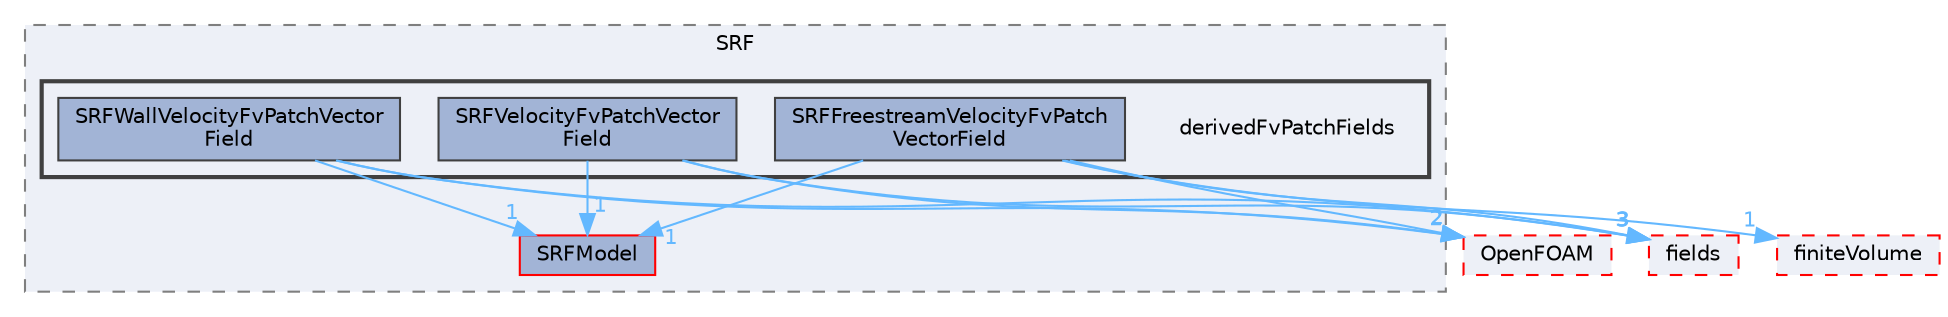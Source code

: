digraph "src/finiteVolume/cfdTools/general/SRF/derivedFvPatchFields"
{
 // LATEX_PDF_SIZE
  bgcolor="transparent";
  edge [fontname=Helvetica,fontsize=10,labelfontname=Helvetica,labelfontsize=10];
  node [fontname=Helvetica,fontsize=10,shape=box,height=0.2,width=0.4];
  compound=true
  subgraph clusterdir_64d089819bb46d4ae7248726dbfc6926 {
    graph [ bgcolor="#edf0f7", pencolor="grey50", label="SRF", fontname=Helvetica,fontsize=10 style="filled,dashed", URL="dir_64d089819bb46d4ae7248726dbfc6926.html",tooltip=""]
  dir_d3c6f5247a3bbdb19cd7c66f286a8e07 [label="SRFModel", fillcolor="#a2b4d6", color="red", style="filled", URL="dir_d3c6f5247a3bbdb19cd7c66f286a8e07.html",tooltip=""];
  subgraph clusterdir_e6c8430525c77a3f3bc12a1936999b76 {
    graph [ bgcolor="#edf0f7", pencolor="grey25", label="", fontname=Helvetica,fontsize=10 style="filled,bold", URL="dir_e6c8430525c77a3f3bc12a1936999b76.html",tooltip=""]
    dir_e6c8430525c77a3f3bc12a1936999b76 [shape=plaintext, label="derivedFvPatchFields"];
  dir_c394d3b91fda2f3b343d15ddbe9d5f1f [label="SRFFreestreamVelocityFvPatch\lVectorField", fillcolor="#a2b4d6", color="grey25", style="filled", URL="dir_c394d3b91fda2f3b343d15ddbe9d5f1f.html",tooltip=""];
  dir_1583588c41ef834382cf4e6ad435ebe2 [label="SRFVelocityFvPatchVector\lField", fillcolor="#a2b4d6", color="grey25", style="filled", URL="dir_1583588c41ef834382cf4e6ad435ebe2.html",tooltip=""];
  dir_121ef1e928bff38cc68746b4d38e5e9e [label="SRFWallVelocityFvPatchVector\lField", fillcolor="#a2b4d6", color="grey25", style="filled", URL="dir_121ef1e928bff38cc68746b4d38e5e9e.html",tooltip=""];
  }
  }
  dir_c5473ff19b20e6ec4dfe5c310b3778a8 [label="OpenFOAM", fillcolor="#edf0f7", color="red", style="filled,dashed", URL="dir_c5473ff19b20e6ec4dfe5c310b3778a8.html",tooltip=""];
  dir_25ab4a83a983f7bb7a38b7f63bb141b7 [label="fields", fillcolor="#edf0f7", color="red", style="filled,dashed", URL="dir_25ab4a83a983f7bb7a38b7f63bb141b7.html",tooltip=""];
  dir_2ea871e4defbdbd60808750cae643c63 [label="finiteVolume", fillcolor="#edf0f7", color="red", style="filled,dashed", URL="dir_2ea871e4defbdbd60808750cae643c63.html",tooltip=""];
  dir_c394d3b91fda2f3b343d15ddbe9d5f1f->dir_25ab4a83a983f7bb7a38b7f63bb141b7 [headlabel="3", labeldistance=1.5 headhref="dir_003732_001332.html" href="dir_003732_001332.html" color="steelblue1" fontcolor="steelblue1"];
  dir_c394d3b91fda2f3b343d15ddbe9d5f1f->dir_2ea871e4defbdbd60808750cae643c63 [headlabel="1", labeldistance=1.5 headhref="dir_003732_001388.html" href="dir_003732_001388.html" color="steelblue1" fontcolor="steelblue1"];
  dir_c394d3b91fda2f3b343d15ddbe9d5f1f->dir_c5473ff19b20e6ec4dfe5c310b3778a8 [headlabel="2", labeldistance=1.5 headhref="dir_003732_002695.html" href="dir_003732_002695.html" color="steelblue1" fontcolor="steelblue1"];
  dir_c394d3b91fda2f3b343d15ddbe9d5f1f->dir_d3c6f5247a3bbdb19cd7c66f286a8e07 [headlabel="1", labeldistance=1.5 headhref="dir_003732_003733.html" href="dir_003732_003733.html" color="steelblue1" fontcolor="steelblue1"];
  dir_1583588c41ef834382cf4e6ad435ebe2->dir_25ab4a83a983f7bb7a38b7f63bb141b7 [headlabel="3", labeldistance=1.5 headhref="dir_003737_001332.html" href="dir_003737_001332.html" color="steelblue1" fontcolor="steelblue1"];
  dir_1583588c41ef834382cf4e6ad435ebe2->dir_c5473ff19b20e6ec4dfe5c310b3778a8 [headlabel="2", labeldistance=1.5 headhref="dir_003737_002695.html" href="dir_003737_002695.html" color="steelblue1" fontcolor="steelblue1"];
  dir_1583588c41ef834382cf4e6ad435ebe2->dir_d3c6f5247a3bbdb19cd7c66f286a8e07 [headlabel="1", labeldistance=1.5 headhref="dir_003737_003733.html" href="dir_003737_003733.html" color="steelblue1" fontcolor="steelblue1"];
  dir_121ef1e928bff38cc68746b4d38e5e9e->dir_25ab4a83a983f7bb7a38b7f63bb141b7 [headlabel="3", labeldistance=1.5 headhref="dir_003738_001332.html" href="dir_003738_001332.html" color="steelblue1" fontcolor="steelblue1"];
  dir_121ef1e928bff38cc68746b4d38e5e9e->dir_c5473ff19b20e6ec4dfe5c310b3778a8 [headlabel="2", labeldistance=1.5 headhref="dir_003738_002695.html" href="dir_003738_002695.html" color="steelblue1" fontcolor="steelblue1"];
  dir_121ef1e928bff38cc68746b4d38e5e9e->dir_d3c6f5247a3bbdb19cd7c66f286a8e07 [headlabel="1", labeldistance=1.5 headhref="dir_003738_003733.html" href="dir_003738_003733.html" color="steelblue1" fontcolor="steelblue1"];
}
